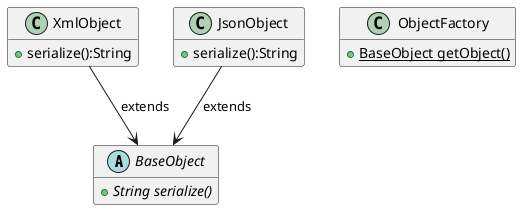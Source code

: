@startuml content_negotiation

hide empty members

abstract BaseObject {
    {abstract} + String serialize()
}

class XmlObject {
    +serialize():String
}

class JsonObject {
    +serialize():String
}

class ObjectFactory {
    {static} + BaseObject getObject()
}

JsonObject --> BaseObject : extends
XmlObject --> BaseObject : extends

' ObjectFactory -[hidden]- XmlObject
' ObjectFactory -[hidden]- JsonObject

@enduml